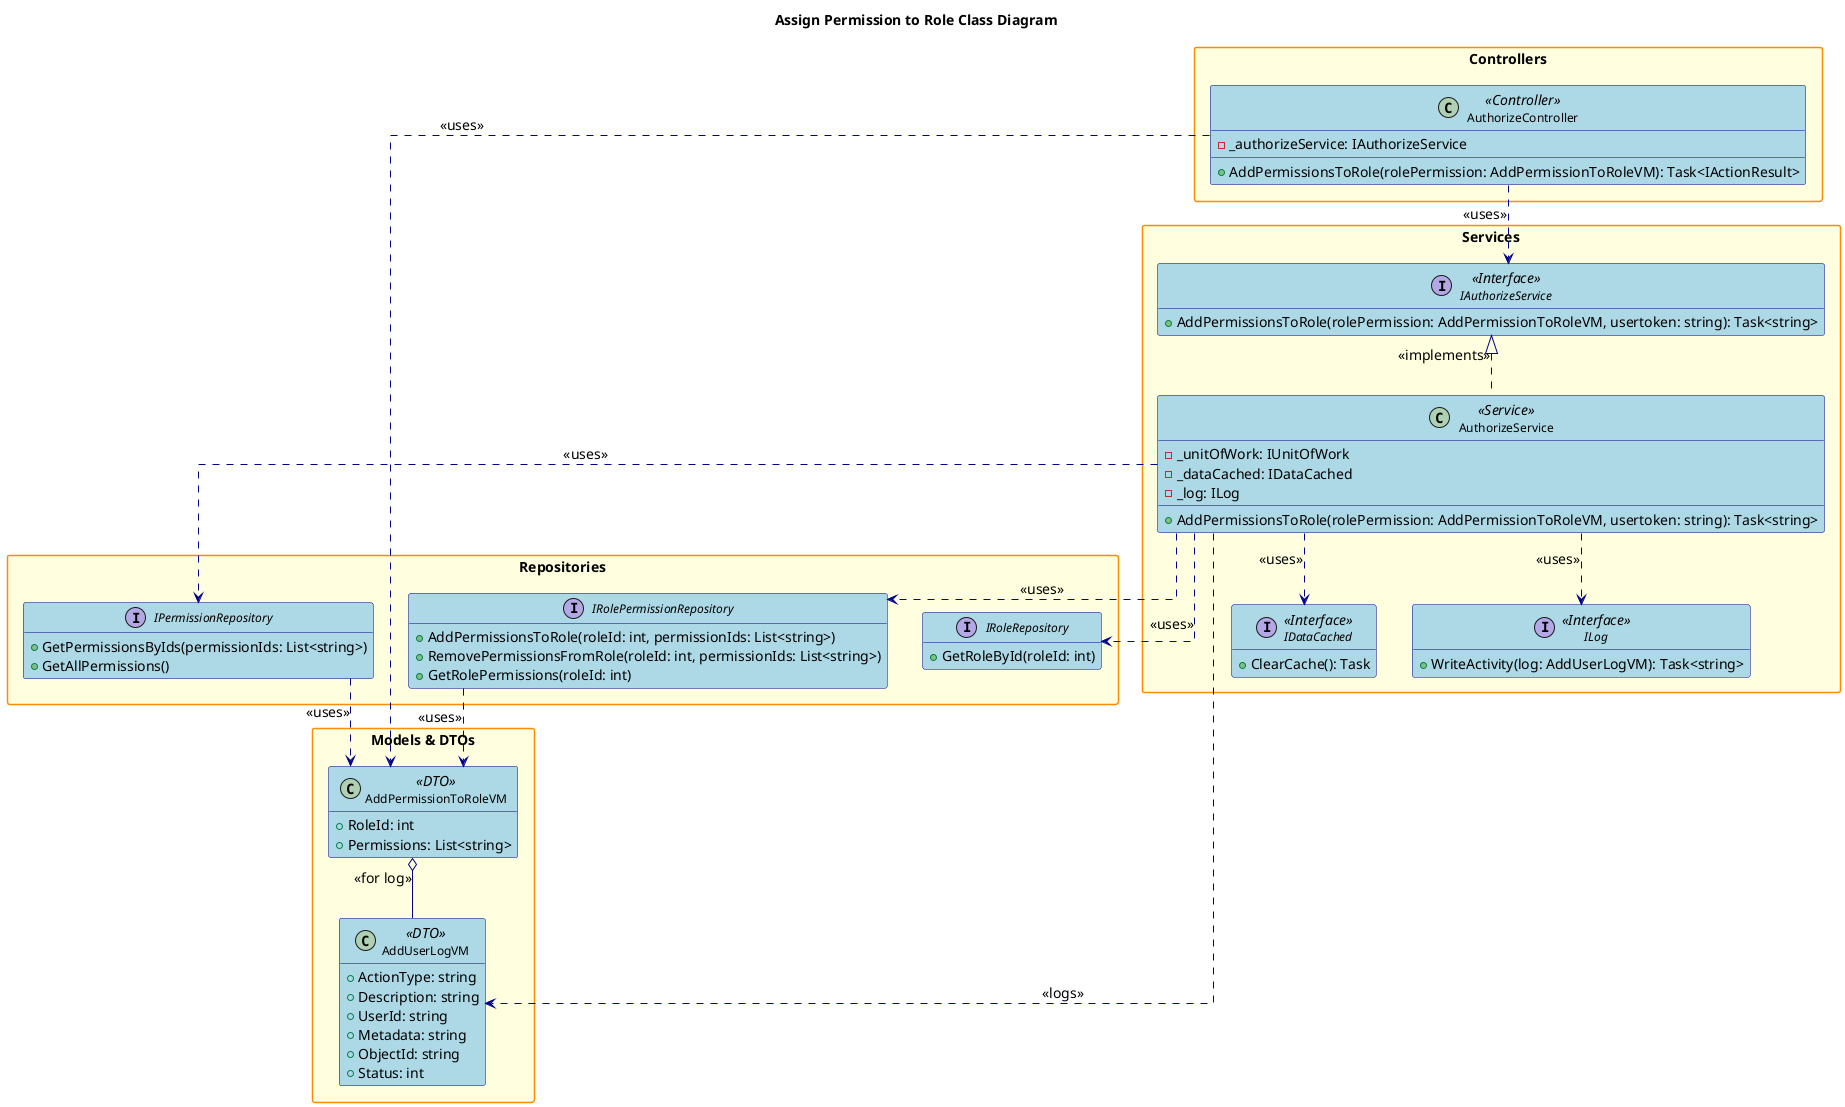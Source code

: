 @startuml
'Class Diagram - Assign Permission to Role

hide empty members
skinparam packageStyle rectangle
skinparam linetype ortho
skinparam defaultFontSize 14
skinparam defaultFontName Arial
skinparam classFontSize 12
skinparam classFontName Arial
skinparam noteFontSize 11
skinparam noteFontName Arial

skinparam class {
    BackgroundColor LightBlue
    BorderColor DarkBlue
    ArrowColor DarkBlue
    FontSize 12
}

skinparam package {
    BackgroundColor LightYellow
    BorderColor DarkOrange
    FontSize 14
    FontStyle bold
}
skinparam interface {
    BackgroundColor LightGreen
    BorderColor DarkGreen
    FontSize 12
}

title Assign Permission to Role Class Diagram

package "Controllers" {
    class AuthorizeController <<Controller>> {
        - _authorizeService: IAuthorizeService
        + AddPermissionsToRole(rolePermission: AddPermissionToRoleVM): Task<IActionResult>
    }
}

package "Services" {
    interface IAuthorizeService <<Interface>> {
        + AddPermissionsToRole(rolePermission: AddPermissionToRoleVM, usertoken: string): Task<string>
    }
    class AuthorizeService <<Service>> {
        - _unitOfWork: IUnitOfWork
        - _dataCached: IDataCached
        - _log: ILog
        + AddPermissionsToRole(rolePermission: AddPermissionToRoleVM, usertoken: string): Task<string>
    }
    interface IDataCached <<Interface>> {
        + ClearCache(): Task
    }
    interface ILog <<Interface>> {
        + WriteActivity(log: AddUserLogVM): Task<string>
    }
}

package "Repositories" {
    interface IRoleRepository {
        + GetRoleById(roleId: int)
    }
    interface IRolePermissionRepository {
        + AddPermissionsToRole(roleId: int, permissionIds: List<string>)
        + RemovePermissionsFromRole(roleId: int, permissionIds: List<string>)
        + GetRolePermissions(roleId: int)
    }
    interface IPermissionRepository {
        + GetPermissionsByIds(permissionIds: List<string>)
        + GetAllPermissions()
    }
}

package "Models & DTOs" {
    class AddPermissionToRoleVM <<DTO>> {
        + RoleId: int
        + Permissions: List<string>
    }
    class AddUserLogVM <<DTO>> {
        + ActionType: string
        + Description: string
        + UserId: string
        + Metadata: string
        + ObjectId: string
        + Status: int
    }
}

' Relationships
AuthorizeController ..> IAuthorizeService : <<uses>>
AuthorizeController ..> AddPermissionToRoleVM : <<uses>>
IAuthorizeService <|.. AuthorizeService : <<implements>>
AuthorizeService ..> IRoleRepository : <<uses>>
AuthorizeService ..> IRolePermissionRepository : <<uses>>
AuthorizeService ..> IPermissionRepository : <<uses>>
AuthorizeService ..> IDataCached : <<uses>>
AuthorizeService ..> ILog : <<uses>>
AuthorizeService ..> AddUserLogVM : <<logs>>
AddPermissionToRoleVM o-- AddUserLogVM : <<for log>>
IRolePermissionRepository ..> AddPermissionToRoleVM : <<uses>>
IPermissionRepository ..> AddPermissionToRoleVM : <<uses>>

@enduml